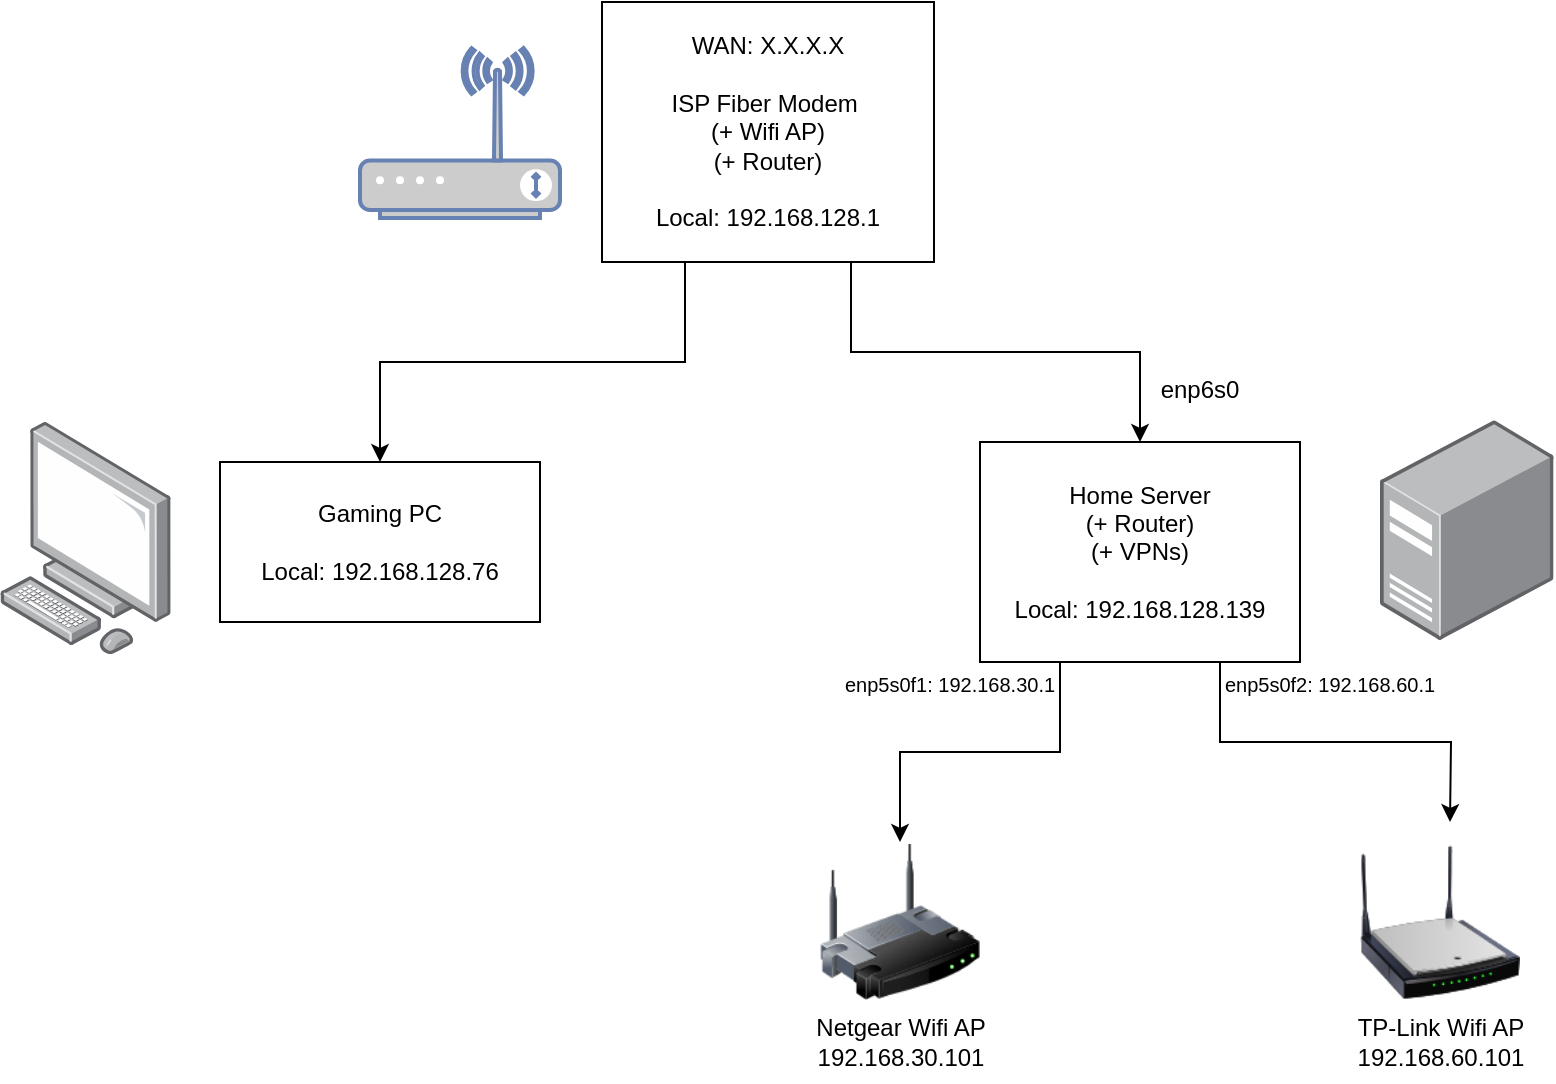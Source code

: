 <mxfile version="24.7.6">
  <diagram id="XSpmjwDv6YQukVGVAW7J" name="Page-1">
    <mxGraphModel dx="2037" dy="812" grid="1" gridSize="10" guides="1" tooltips="1" connect="1" arrows="1" fold="1" page="1" pageScale="1" pageWidth="827" pageHeight="1169" math="0" shadow="0">
      <root>
        <mxCell id="0" />
        <mxCell id="1" parent="0" />
        <mxCell id="w-6K2_5cv4-Vw9-pHjed-8" style="edgeStyle=orthogonalEdgeStyle;rounded=0;orthogonalLoop=1;jettySize=auto;html=1;exitX=0.25;exitY=1;exitDx=0;exitDy=0;" parent="1" source="w-6K2_5cv4-Vw9-pHjed-1" target="w-6K2_5cv4-Vw9-pHjed-6" edge="1">
          <mxGeometry relative="1" as="geometry" />
        </mxCell>
        <mxCell id="w-6K2_5cv4-Vw9-pHjed-11" style="edgeStyle=orthogonalEdgeStyle;rounded=0;orthogonalLoop=1;jettySize=auto;html=1;exitX=0.75;exitY=1;exitDx=0;exitDy=0;entryX=0.5;entryY=0;entryDx=0;entryDy=0;" parent="1" source="w-6K2_5cv4-Vw9-pHjed-1" target="w-6K2_5cv4-Vw9-pHjed-10" edge="1">
          <mxGeometry relative="1" as="geometry" />
        </mxCell>
        <mxCell id="w-6K2_5cv4-Vw9-pHjed-1" value="WAN: X.X.X.X&lt;br&gt;&lt;br&gt;ISP Fiber Modem&amp;nbsp;&lt;br&gt;(+ Wifi AP)&lt;br&gt;(+ Router)&lt;br&gt;&lt;br&gt;Local: 192.168.128.1" style="rounded=0;whiteSpace=wrap;html=1;" parent="1" vertex="1">
          <mxGeometry x="331" y="50" width="166" height="130" as="geometry" />
        </mxCell>
        <mxCell id="w-6K2_5cv4-Vw9-pHjed-4" value="" style="fontColor=#0066CC;verticalAlign=top;verticalLabelPosition=bottom;labelPosition=center;align=center;html=1;outlineConnect=0;fillColor=#CCCCCC;strokeColor=#6881B3;gradientColor=none;gradientDirection=north;strokeWidth=2;shape=mxgraph.networks.wireless_modem;" parent="1" vertex="1">
          <mxGeometry x="210" y="73" width="100" height="85" as="geometry" />
        </mxCell>
        <mxCell id="w-6K2_5cv4-Vw9-pHjed-6" value="Gaming PC&lt;br style=&quot;border-color: var(--border-color);&quot;&gt;&lt;br style=&quot;border-color: var(--border-color);&quot;&gt;Local: 192.168.128.76" style="rounded=0;whiteSpace=wrap;html=1;" parent="1" vertex="1">
          <mxGeometry x="140" y="280" width="160" height="80" as="geometry" />
        </mxCell>
        <mxCell id="w-6K2_5cv4-Vw9-pHjed-7" value="" style="points=[];aspect=fixed;html=1;align=center;shadow=0;dashed=0;image;image=img/lib/allied_telesis/computer_and_terminals/Personal_Computer.svg;" parent="1" vertex="1">
          <mxGeometry x="30" y="260" width="85.6" height="116.01" as="geometry" />
        </mxCell>
        <mxCell id="FI3NDOHATiSsHyJCguVA-5" style="edgeStyle=orthogonalEdgeStyle;rounded=0;orthogonalLoop=1;jettySize=auto;html=1;exitX=0.25;exitY=1;exitDx=0;exitDy=0;" edge="1" parent="1" source="w-6K2_5cv4-Vw9-pHjed-10" target="FI3NDOHATiSsHyJCguVA-2">
          <mxGeometry relative="1" as="geometry" />
        </mxCell>
        <mxCell id="w-6K2_5cv4-Vw9-pHjed-10" value="Home Server&lt;br&gt;(+ Router)&lt;br&gt;(+ VPNs)&lt;br&gt;&lt;br style=&quot;border-color: var(--border-color);&quot;&gt;Local: 192.168.128.139" style="rounded=0;whiteSpace=wrap;html=1;" parent="1" vertex="1">
          <mxGeometry x="520" y="270" width="160" height="110" as="geometry" />
        </mxCell>
        <mxCell id="w-6K2_5cv4-Vw9-pHjed-12" value="" style="points=[];aspect=fixed;html=1;align=center;shadow=0;dashed=0;image;image=img/lib/allied_telesis/computer_and_terminals/Server_Desktop.svg;" parent="1" vertex="1">
          <mxGeometry x="720" y="259.01" width="86.78" height="110" as="geometry" />
        </mxCell>
        <mxCell id="FI3NDOHATiSsHyJCguVA-1" value="enp6s0" style="text;html=1;align=center;verticalAlign=middle;whiteSpace=wrap;rounded=0;" vertex="1" parent="1">
          <mxGeometry x="600" y="229.01" width="60" height="30" as="geometry" />
        </mxCell>
        <mxCell id="FI3NDOHATiSsHyJCguVA-2" value="" style="image;html=1;image=img/lib/clip_art/networking/Wireless_Router_128x128.png" vertex="1" parent="1">
          <mxGeometry x="440" y="470" width="80" height="80" as="geometry" />
        </mxCell>
        <mxCell id="FI3NDOHATiSsHyJCguVA-3" value="" style="image;html=1;image=img/lib/clip_art/networking/Wireless_Router_N_128x128.png" vertex="1" parent="1">
          <mxGeometry x="710" y="470" width="80" height="80" as="geometry" />
        </mxCell>
        <mxCell id="FI3NDOHATiSsHyJCguVA-6" value="Netgear Wifi AP&lt;br&gt;192.168.30.101" style="text;html=1;align=center;verticalAlign=middle;resizable=0;points=[];autosize=1;strokeColor=none;fillColor=none;" vertex="1" parent="1">
          <mxGeometry x="425" y="550" width="110" height="40" as="geometry" />
        </mxCell>
        <mxCell id="FI3NDOHATiSsHyJCguVA-7" style="edgeStyle=orthogonalEdgeStyle;rounded=0;orthogonalLoop=1;jettySize=auto;html=1;exitX=0.75;exitY=1;exitDx=0;exitDy=0;" edge="1" parent="1" source="w-6K2_5cv4-Vw9-pHjed-10">
          <mxGeometry relative="1" as="geometry">
            <mxPoint x="755" y="460" as="targetPoint" />
          </mxGeometry>
        </mxCell>
        <mxCell id="FI3NDOHATiSsHyJCguVA-8" value="TP-Link Wifi AP&lt;br&gt;192.168.60.101" style="text;html=1;align=center;verticalAlign=middle;resizable=0;points=[];autosize=1;strokeColor=none;fillColor=none;" vertex="1" parent="1">
          <mxGeometry x="695" y="550" width="110" height="40" as="geometry" />
        </mxCell>
        <mxCell id="FI3NDOHATiSsHyJCguVA-9" value="enp5s0f1: 192.168.30.1" style="text;html=1;align=center;verticalAlign=middle;whiteSpace=wrap;rounded=0;fontSize=10;" vertex="1" parent="1">
          <mxGeometry x="440" y="376.01" width="130" height="30" as="geometry" />
        </mxCell>
        <mxCell id="FI3NDOHATiSsHyJCguVA-10" value="&lt;font style=&quot;font-size: 10px;&quot;&gt;enp5s0f2: 192.168.60.1&lt;/font&gt;" style="text;html=1;align=center;verticalAlign=middle;whiteSpace=wrap;rounded=0;fontSize=8;" vertex="1" parent="1">
          <mxGeometry x="630" y="376.01" width="130" height="30" as="geometry" />
        </mxCell>
      </root>
    </mxGraphModel>
  </diagram>
</mxfile>
